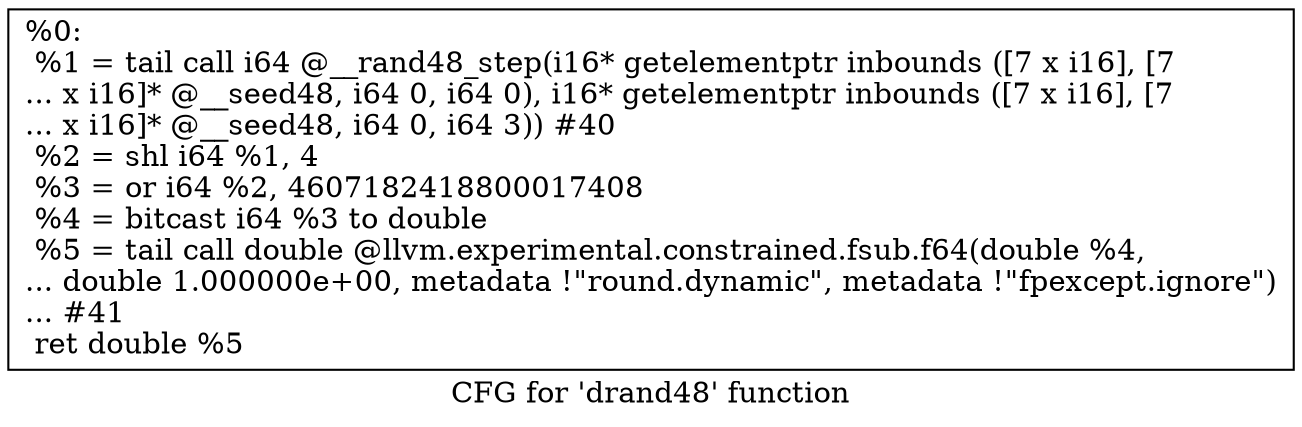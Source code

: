 digraph "CFG for 'drand48' function" {
	label="CFG for 'drand48' function";

	Node0x1e6e600 [shape=record,label="{%0:\l  %1 = tail call i64 @__rand48_step(i16* getelementptr inbounds ([7 x i16], [7\l... x i16]* @__seed48, i64 0, i64 0), i16* getelementptr inbounds ([7 x i16], [7\l... x i16]* @__seed48, i64 0, i64 3)) #40\l  %2 = shl i64 %1, 4\l  %3 = or i64 %2, 4607182418800017408\l  %4 = bitcast i64 %3 to double\l  %5 = tail call double @llvm.experimental.constrained.fsub.f64(double %4,\l... double 1.000000e+00, metadata !\"round.dynamic\", metadata !\"fpexcept.ignore\")\l... #41\l  ret double %5\l}"];
}
